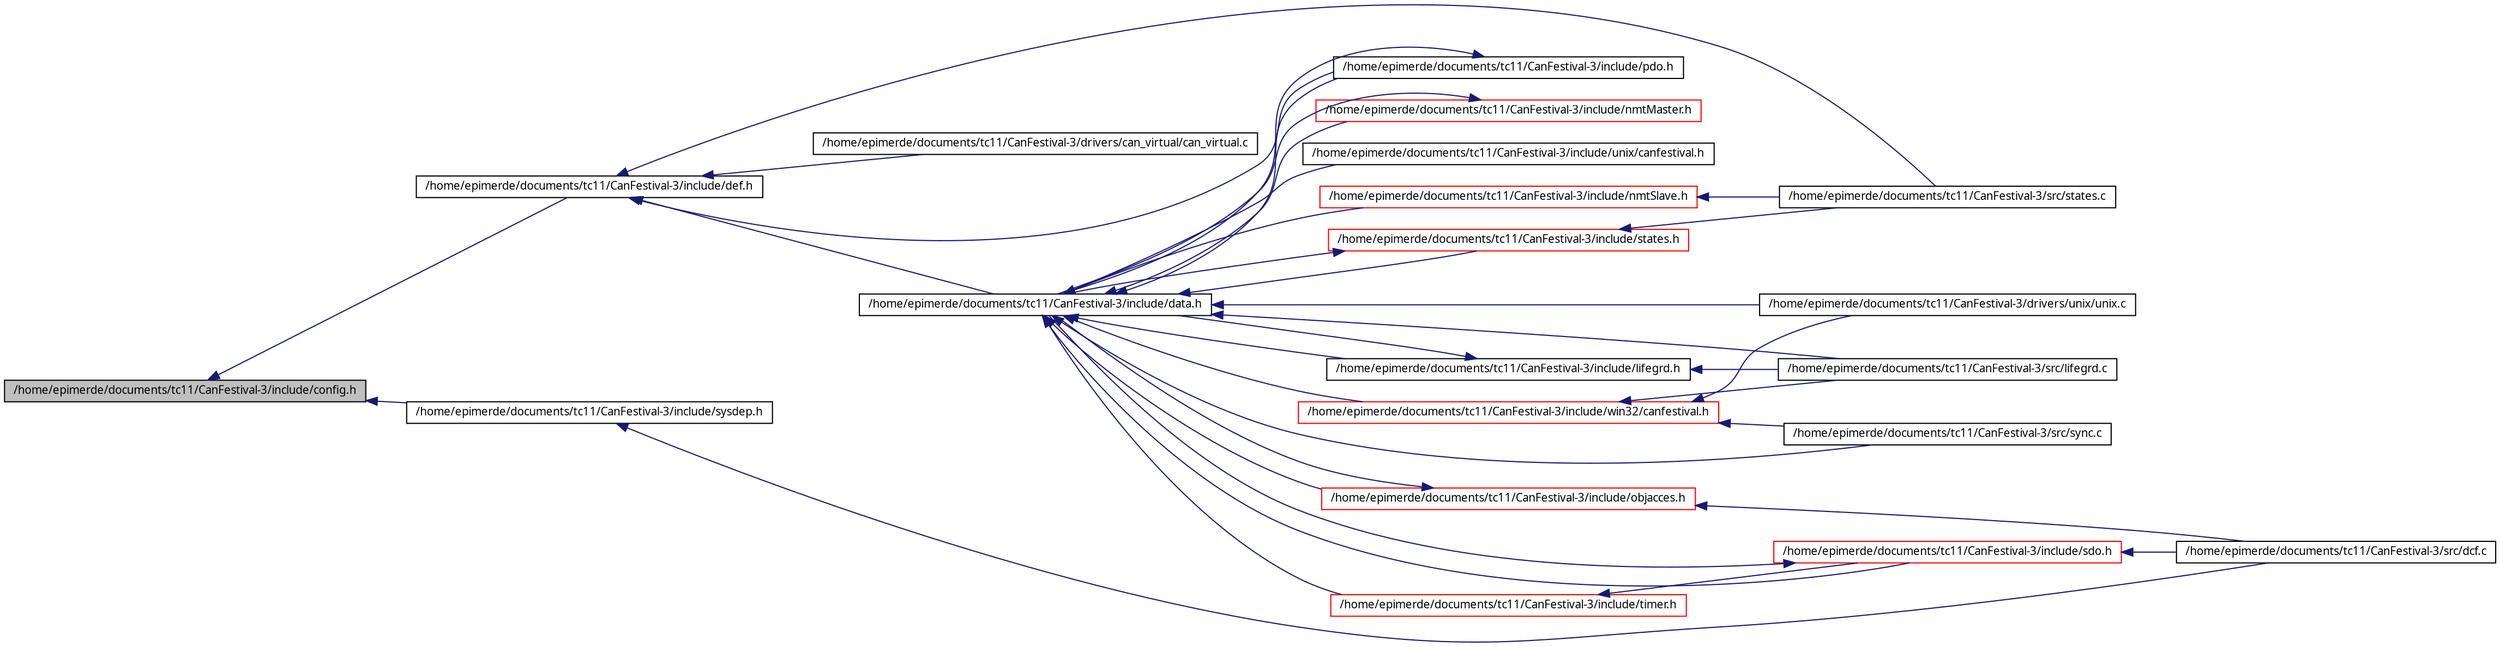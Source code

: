 digraph G
{
  edge [fontname="FreeSans.ttf",fontsize=10,labelfontname="FreeSans.ttf",labelfontsize=10];
  node [fontname="FreeSans.ttf",fontsize=10,shape=record];
  rankdir=LR;
  Node1 [label="/home/epimerde/documents/tc11/CanFestival-3/include/config.h",height=0.2,width=0.4,color="black", fillcolor="grey75", style="filled" fontcolor="black"];
  Node1 -> Node2 [dir=back,color="midnightblue",fontsize=10,style="solid",fontname="FreeSans.ttf"];
  Node2 [label="/home/epimerde/documents/tc11/CanFestival-3/include/def.h",height=0.2,width=0.4,color="black", fillcolor="white", style="filled",URL="$def_8h.html"];
  Node2 -> Node3 [dir=back,color="midnightblue",fontsize=10,style="solid",fontname="FreeSans.ttf"];
  Node3 [label="/home/epimerde/documents/tc11/CanFestival-3/drivers/can_virtual/can_virtual.c",height=0.2,width=0.4,color="black", fillcolor="white", style="filled",URL="$can__virtual_8c.html"];
  Node2 -> Node4 [dir=back,color="midnightblue",fontsize=10,style="solid",fontname="FreeSans.ttf"];
  Node4 [label="/home/epimerde/documents/tc11/CanFestival-3/src/states.c",height=0.2,width=0.4,color="black", fillcolor="white", style="filled",URL="$states_8c.html"];
  Node2 -> Node5 [dir=back,color="midnightblue",fontsize=10,style="solid",fontname="FreeSans.ttf"];
  Node5 [label="/home/epimerde/documents/tc11/CanFestival-3/include/data.h",height=0.2,width=0.4,color="black", fillcolor="white", style="filled",URL="$data_8h.html"];
  Node5 -> Node6 [dir=back,color="midnightblue",fontsize=10,style="solid",fontname="FreeSans.ttf"];
  Node6 [label="/home/epimerde/documents/tc11/CanFestival-3/drivers/unix/unix.c",height=0.2,width=0.4,color="black", fillcolor="white", style="filled",URL="$unix_8c.html"];
  Node5 -> Node7 [dir=back,color="midnightblue",fontsize=10,style="solid",fontname="FreeSans.ttf"];
  Node7 [label="/home/epimerde/documents/tc11/CanFestival-3/src/lifegrd.c",height=0.2,width=0.4,color="black", fillcolor="white", style="filled",URL="$lifegrd_8c.html"];
  Node5 -> Node8 [dir=back,color="midnightblue",fontsize=10,style="solid",fontname="FreeSans.ttf"];
  Node8 [label="/home/epimerde/documents/tc11/CanFestival-3/src/sync.c",height=0.2,width=0.4,color="black", fillcolor="white", style="filled",URL="$sync_8c.html"];
  Node5 -> Node9 [dir=back,color="midnightblue",fontsize=10,style="solid",fontname="FreeSans.ttf"];
  Node9 [label="/home/epimerde/documents/tc11/CanFestival-3/include/objacces.h",height=0.2,width=0.4,color="red", fillcolor="white", style="filled",URL="$objacces_8h.html"];
  Node9 -> Node10 [dir=back,color="midnightblue",fontsize=10,style="solid",fontname="FreeSans.ttf"];
  Node10 [label="/home/epimerde/documents/tc11/CanFestival-3/src/dcf.c",height=0.2,width=0.4,color="black", fillcolor="white", style="filled",URL="$dcf_8c.html"];
  Node9 -> Node5 [dir=back,color="midnightblue",fontsize=10,style="solid",fontname="FreeSans.ttf"];
  Node5 -> Node11 [dir=back,color="midnightblue",fontsize=10,style="solid",fontname="FreeSans.ttf"];
  Node11 [label="/home/epimerde/documents/tc11/CanFestival-3/include/lifegrd.h",height=0.2,width=0.4,color="black", fillcolor="white", style="filled",URL="$lifegrd_8h.html"];
  Node11 -> Node7 [dir=back,color="midnightblue",fontsize=10,style="solid",fontname="FreeSans.ttf"];
  Node11 -> Node5 [dir=back,color="midnightblue",fontsize=10,style="solid",fontname="FreeSans.ttf"];
  Node5 -> Node12 [dir=back,color="midnightblue",fontsize=10,style="solid",fontname="FreeSans.ttf"];
  Node12 [label="/home/epimerde/documents/tc11/CanFestival-3/include/nmtMaster.h",height=0.2,width=0.4,color="red", fillcolor="white", style="filled",URL="$nmtMaster_8h.html"];
  Node12 -> Node5 [dir=back,color="midnightblue",fontsize=10,style="solid",fontname="FreeSans.ttf"];
  Node5 -> Node13 [dir=back,color="midnightblue",fontsize=10,style="solid",fontname="FreeSans.ttf"];
  Node13 [label="/home/epimerde/documents/tc11/CanFestival-3/include/nmtSlave.h",height=0.2,width=0.4,color="red", fillcolor="white", style="filled",URL="$nmtSlave_8h.html"];
  Node13 -> Node4 [dir=back,color="midnightblue",fontsize=10,style="solid",fontname="FreeSans.ttf"];
  Node5 -> Node14 [dir=back,color="midnightblue",fontsize=10,style="solid",fontname="FreeSans.ttf"];
  Node14 [label="/home/epimerde/documents/tc11/CanFestival-3/include/timer.h",height=0.2,width=0.4,color="red", fillcolor="white", style="filled",URL="$timer_8h.html"];
  Node14 -> Node15 [dir=back,color="midnightblue",fontsize=10,style="solid",fontname="FreeSans.ttf"];
  Node15 [label="/home/epimerde/documents/tc11/CanFestival-3/include/sdo.h",height=0.2,width=0.4,color="red", fillcolor="white", style="filled",URL="$sdo_8h.html"];
  Node15 -> Node10 [dir=back,color="midnightblue",fontsize=10,style="solid",fontname="FreeSans.ttf"];
  Node15 -> Node5 [dir=back,color="midnightblue",fontsize=10,style="solid",fontname="FreeSans.ttf"];
  Node5 -> Node15 [dir=back,color="midnightblue",fontsize=10,style="solid",fontname="FreeSans.ttf"];
  Node5 -> Node16 [dir=back,color="midnightblue",fontsize=10,style="solid",fontname="FreeSans.ttf"];
  Node16 [label="/home/epimerde/documents/tc11/CanFestival-3/include/pdo.h",height=0.2,width=0.4,color="black", fillcolor="white", style="filled",URL="$pdo_8h.html"];
  Node16 -> Node5 [dir=back,color="midnightblue",fontsize=10,style="solid",fontname="FreeSans.ttf"];
  Node5 -> Node17 [dir=back,color="midnightblue",fontsize=10,style="solid",fontname="FreeSans.ttf"];
  Node17 [label="/home/epimerde/documents/tc11/CanFestival-3/include/states.h",height=0.2,width=0.4,color="red", fillcolor="white", style="filled",URL="$states_8h.html"];
  Node17 -> Node4 [dir=back,color="midnightblue",fontsize=10,style="solid",fontname="FreeSans.ttf"];
  Node17 -> Node5 [dir=back,color="midnightblue",fontsize=10,style="solid",fontname="FreeSans.ttf"];
  Node5 -> Node18 [dir=back,color="midnightblue",fontsize=10,style="solid",fontname="FreeSans.ttf"];
  Node18 [label="/home/epimerde/documents/tc11/CanFestival-3/include/unix/canfestival.h",height=0.2,width=0.4,color="black", fillcolor="white", style="filled",URL="$unix_2canfestival_8h.html"];
  Node5 -> Node19 [dir=back,color="midnightblue",fontsize=10,style="solid",fontname="FreeSans.ttf"];
  Node19 [label="/home/epimerde/documents/tc11/CanFestival-3/include/win32/canfestival.h",height=0.2,width=0.4,color="red", fillcolor="white", style="filled",URL="$win32_2canfestival_8h.html"];
  Node19 -> Node6 [dir=back,color="midnightblue",fontsize=10,style="solid",fontname="FreeSans.ttf"];
  Node19 -> Node7 [dir=back,color="midnightblue",fontsize=10,style="solid",fontname="FreeSans.ttf"];
  Node19 -> Node8 [dir=back,color="midnightblue",fontsize=10,style="solid",fontname="FreeSans.ttf"];
  Node2 -> Node16 [dir=back,color="midnightblue",fontsize=10,style="solid",fontname="FreeSans.ttf"];
  Node1 -> Node20 [dir=back,color="midnightblue",fontsize=10,style="solid",fontname="FreeSans.ttf"];
  Node20 [label="/home/epimerde/documents/tc11/CanFestival-3/include/sysdep.h",height=0.2,width=0.4,color="black", fillcolor="white", style="filled",URL="$sysdep_8h.html"];
  Node20 -> Node10 [dir=back,color="midnightblue",fontsize=10,style="solid",fontname="FreeSans.ttf"];
}
